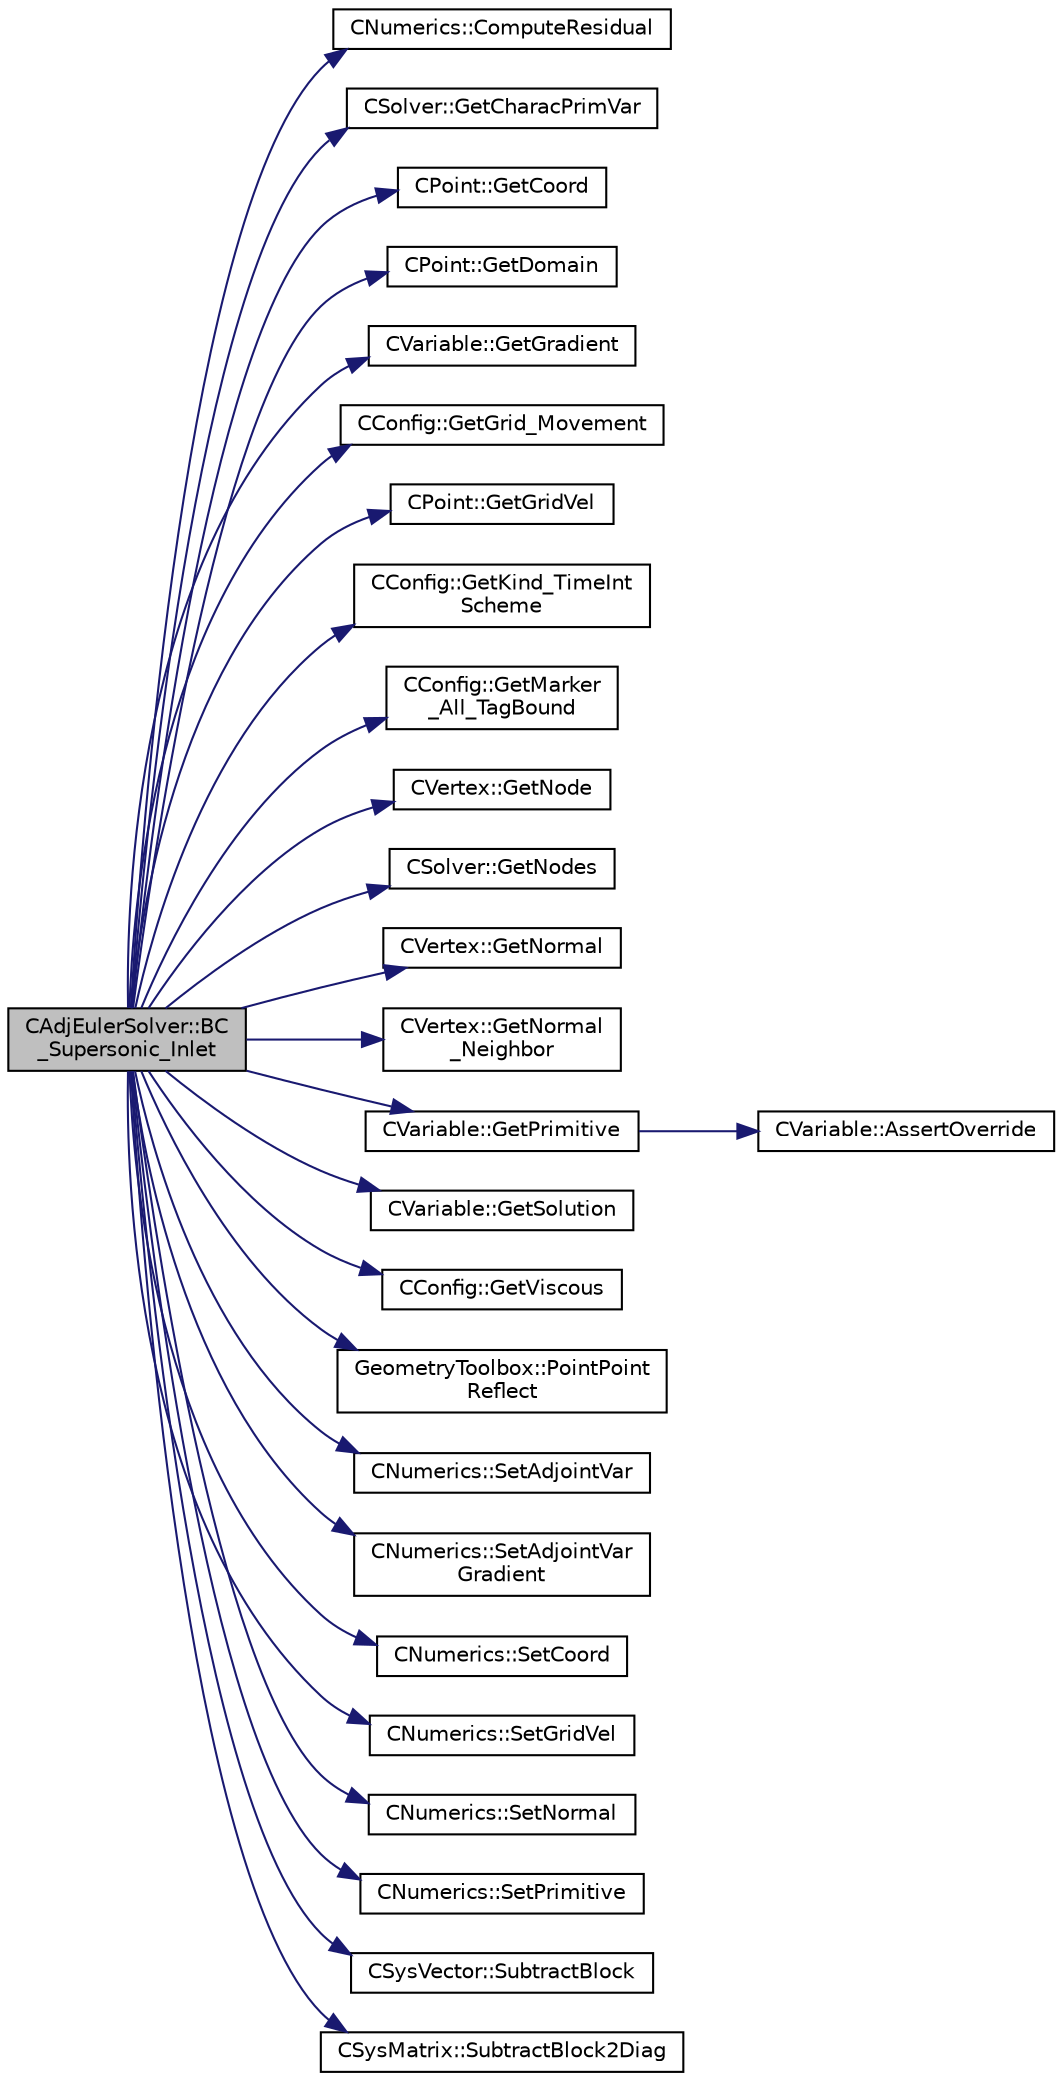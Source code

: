 digraph "CAdjEulerSolver::BC_Supersonic_Inlet"
{
 // LATEX_PDF_SIZE
  edge [fontname="Helvetica",fontsize="10",labelfontname="Helvetica",labelfontsize="10"];
  node [fontname="Helvetica",fontsize="10",shape=record];
  rankdir="LR";
  Node1 [label="CAdjEulerSolver::BC\l_Supersonic_Inlet",height=0.2,width=0.4,color="black", fillcolor="grey75", style="filled", fontcolor="black",tooltip="Impose the supersonic inlet boundary condition."];
  Node1 -> Node2 [color="midnightblue",fontsize="10",style="solid",fontname="Helvetica"];
  Node2 [label="CNumerics::ComputeResidual",height=0.2,width=0.4,color="black", fillcolor="white", style="filled",URL="$classCNumerics.html#aa0ca13663a047ef2640b377b33875e29",tooltip="Compute the numerical residual."];
  Node1 -> Node3 [color="midnightblue",fontsize="10",style="solid",fontname="Helvetica"];
  Node3 [label="CSolver::GetCharacPrimVar",height=0.2,width=0.4,color="black", fillcolor="white", style="filled",URL="$classCSolver.html#a7a7d35d9dfcf55d7b8fa971e564b0141",tooltip="A virtual member."];
  Node1 -> Node4 [color="midnightblue",fontsize="10",style="solid",fontname="Helvetica"];
  Node4 [label="CPoint::GetCoord",height=0.2,width=0.4,color="black", fillcolor="white", style="filled",URL="$classCPoint.html#ab16c29dd03911529cd73bf467c313179",tooltip="Get the coordinates dor the control volume."];
  Node1 -> Node5 [color="midnightblue",fontsize="10",style="solid",fontname="Helvetica"];
  Node5 [label="CPoint::GetDomain",height=0.2,width=0.4,color="black", fillcolor="white", style="filled",URL="$classCPoint.html#aa58a27b602e47ddcad22ae74a5c6bc81",tooltip="For parallel computation, its indicates if a point must be computed or not."];
  Node1 -> Node6 [color="midnightblue",fontsize="10",style="solid",fontname="Helvetica"];
  Node6 [label="CVariable::GetGradient",height=0.2,width=0.4,color="black", fillcolor="white", style="filled",URL="$classCVariable.html#a07d4f954fe5a79e6f85adab3d462d73c",tooltip="Get the gradient of the entire solution."];
  Node1 -> Node7 [color="midnightblue",fontsize="10",style="solid",fontname="Helvetica"];
  Node7 [label="CConfig::GetGrid_Movement",height=0.2,width=0.4,color="black", fillcolor="white", style="filled",URL="$classCConfig.html#a9182d3dbb0b3bfa2ebb944f18795f5ca",tooltip="Get information about the grid movement."];
  Node1 -> Node8 [color="midnightblue",fontsize="10",style="solid",fontname="Helvetica"];
  Node8 [label="CPoint::GetGridVel",height=0.2,width=0.4,color="black", fillcolor="white", style="filled",URL="$classCPoint.html#a65d855a9c2ad2971546038b34acd5b92",tooltip="Get the value of the grid velocity at the point."];
  Node1 -> Node9 [color="midnightblue",fontsize="10",style="solid",fontname="Helvetica"];
  Node9 [label="CConfig::GetKind_TimeInt\lScheme",height=0.2,width=0.4,color="black", fillcolor="white", style="filled",URL="$classCConfig.html#ad16f71356f146b530fb1fbb45444525c",tooltip="Get the kind of time integration method."];
  Node1 -> Node10 [color="midnightblue",fontsize="10",style="solid",fontname="Helvetica"];
  Node10 [label="CConfig::GetMarker\l_All_TagBound",height=0.2,width=0.4,color="black", fillcolor="white", style="filled",URL="$classCConfig.html#ab8c9c1f45950a29355be4ff357049440",tooltip="Get the index of the surface defined in the geometry file."];
  Node1 -> Node11 [color="midnightblue",fontsize="10",style="solid",fontname="Helvetica"];
  Node11 [label="CVertex::GetNode",height=0.2,width=0.4,color="black", fillcolor="white", style="filled",URL="$classCVertex.html#ad568da06e7191358d3a09a1bee71cdb5",tooltip="Get the node of the vertex."];
  Node1 -> Node12 [color="midnightblue",fontsize="10",style="solid",fontname="Helvetica"];
  Node12 [label="CSolver::GetNodes",height=0.2,width=0.4,color="black", fillcolor="white", style="filled",URL="$classCSolver.html#af3198e52a2ea377bb765647b5e697197",tooltip="Allow outside access to the nodes of the solver, containing conservatives, primitives,..."];
  Node1 -> Node13 [color="midnightblue",fontsize="10",style="solid",fontname="Helvetica"];
  Node13 [label="CVertex::GetNormal",height=0.2,width=0.4,color="black", fillcolor="white", style="filled",URL="$classCVertex.html#a57cacfe764770e6c0e54c278cb584f7c",tooltip="Copy the the normal vector of a face."];
  Node1 -> Node14 [color="midnightblue",fontsize="10",style="solid",fontname="Helvetica"];
  Node14 [label="CVertex::GetNormal\l_Neighbor",height=0.2,width=0.4,color="black", fillcolor="white", style="filled",URL="$classCVertex.html#ab8b0e96f9384b0a861c7a70616976b75",tooltip="Get the value of the closest neighbor."];
  Node1 -> Node15 [color="midnightblue",fontsize="10",style="solid",fontname="Helvetica"];
  Node15 [label="CVariable::GetPrimitive",height=0.2,width=0.4,color="black", fillcolor="white", style="filled",URL="$classCVariable.html#a634a803b0d397aec7a44420cd5159079",tooltip="Get the primitive variables for all points."];
  Node15 -> Node16 [color="midnightblue",fontsize="10",style="solid",fontname="Helvetica"];
  Node16 [label="CVariable::AssertOverride",height=0.2,width=0.4,color="black", fillcolor="white", style="filled",URL="$classCVariable.html#a57eb0e83f25f08d544f92b75e3f8b617",tooltip=" "];
  Node1 -> Node17 [color="midnightblue",fontsize="10",style="solid",fontname="Helvetica"];
  Node17 [label="CVariable::GetSolution",height=0.2,width=0.4,color="black", fillcolor="white", style="filled",URL="$classCVariable.html#a261483e39c23c1de7cb9aea7e917c121",tooltip="Get the solution."];
  Node1 -> Node18 [color="midnightblue",fontsize="10",style="solid",fontname="Helvetica"];
  Node18 [label="CConfig::GetViscous",height=0.2,width=0.4,color="black", fillcolor="white", style="filled",URL="$classCConfig.html#ad59acb5f80aaddccaa0f2f5bef3e3e78",tooltip="Determines if problem is viscous."];
  Node1 -> Node19 [color="midnightblue",fontsize="10",style="solid",fontname="Helvetica"];
  Node19 [label="GeometryToolbox::PointPoint\lReflect",height=0.2,width=0.4,color="black", fillcolor="white", style="filled",URL="$group__GeometryToolbox.html#gaff34e6c096a3c354c2b223713ca09095",tooltip="Reflect a at b: c = 2*b - a."];
  Node1 -> Node20 [color="midnightblue",fontsize="10",style="solid",fontname="Helvetica"];
  Node20 [label="CNumerics::SetAdjointVar",height=0.2,width=0.4,color="black", fillcolor="white", style="filled",URL="$classCNumerics.html#a7a305597659a44840687afc1c1e0da6b",tooltip="Set the value of the adjoint variable."];
  Node1 -> Node21 [color="midnightblue",fontsize="10",style="solid",fontname="Helvetica"];
  Node21 [label="CNumerics::SetAdjointVar\lGradient",height=0.2,width=0.4,color="black", fillcolor="white", style="filled",URL="$classCNumerics.html#a254b157377df5d326d24ee75e6e3676c",tooltip="Set the gradient of the adjoint variables."];
  Node1 -> Node22 [color="midnightblue",fontsize="10",style="solid",fontname="Helvetica"];
  Node22 [label="CNumerics::SetCoord",height=0.2,width=0.4,color="black", fillcolor="white", style="filled",URL="$classCNumerics.html#a6ca4a8e17d68ea63f1dba96cd5f2967d",tooltip="Set coordinates of the points."];
  Node1 -> Node23 [color="midnightblue",fontsize="10",style="solid",fontname="Helvetica"];
  Node23 [label="CNumerics::SetGridVel",height=0.2,width=0.4,color="black", fillcolor="white", style="filled",URL="$classCNumerics.html#a3f116b5718153aefee7a22735797af29",tooltip="Set the velocity of the computational grid."];
  Node1 -> Node24 [color="midnightblue",fontsize="10",style="solid",fontname="Helvetica"];
  Node24 [label="CNumerics::SetNormal",height=0.2,width=0.4,color="black", fillcolor="white", style="filled",URL="$classCNumerics.html#a93fd2262832ae5081317548f2f9cdbb3",tooltip="Set the value of the normal vector to the face between two points."];
  Node1 -> Node25 [color="midnightblue",fontsize="10",style="solid",fontname="Helvetica"];
  Node25 [label="CNumerics::SetPrimitive",height=0.2,width=0.4,color="black", fillcolor="white", style="filled",URL="$classCNumerics.html#a028c500ba7ce96d3af061fc8218f76f1",tooltip="Set the value of the primitive variables."];
  Node1 -> Node26 [color="midnightblue",fontsize="10",style="solid",fontname="Helvetica"];
  Node26 [label="CSysVector::SubtractBlock",height=0.2,width=0.4,color="black", fillcolor="white", style="filled",URL="$classCSysVector.html#a71ea6ec1ebdb77535b976bb40e7659a6",tooltip="Subtract \"block\" from the vector, see AddBlock."];
  Node1 -> Node27 [color="midnightblue",fontsize="10",style="solid",fontname="Helvetica"];
  Node27 [label="CSysMatrix::SubtractBlock2Diag",height=0.2,width=0.4,color="black", fillcolor="white", style="filled",URL="$classCSysMatrix.html#a423b77066cf386dd6e4b95a656e4aadb",tooltip="Short-hand to AddBlock2Diag with alpha = -1, i.e. subtracts from the current diagonal."];
}
